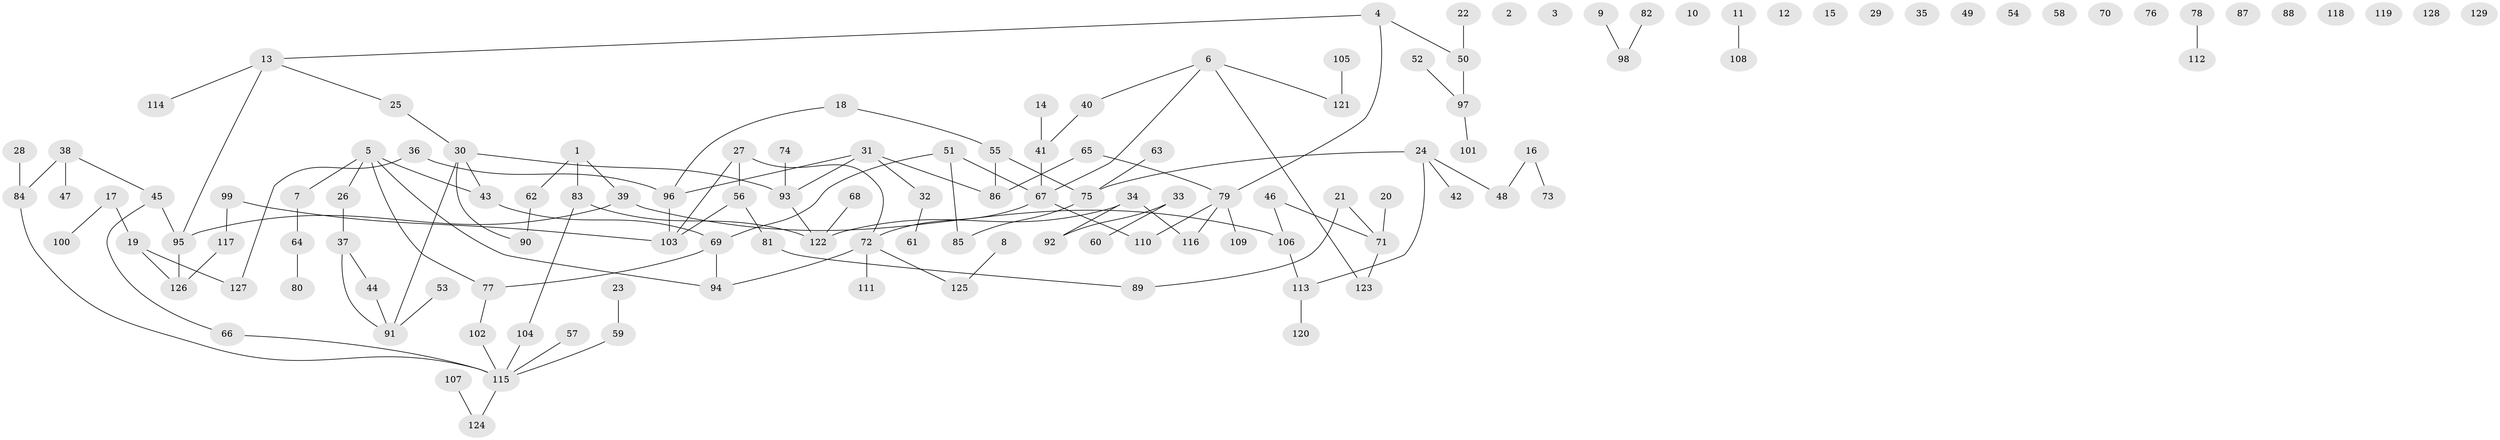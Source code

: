 // coarse degree distribution, {4: 0.06666666666666667, 6: 0.06666666666666667, 1: 0.3111111111111111, 3: 0.15555555555555556, 2: 0.26666666666666666, 5: 0.08888888888888889, 8: 0.022222222222222223, 7: 0.022222222222222223}
// Generated by graph-tools (version 1.1) at 2025/48/03/04/25 22:48:22]
// undirected, 129 vertices, 130 edges
graph export_dot {
  node [color=gray90,style=filled];
  1;
  2;
  3;
  4;
  5;
  6;
  7;
  8;
  9;
  10;
  11;
  12;
  13;
  14;
  15;
  16;
  17;
  18;
  19;
  20;
  21;
  22;
  23;
  24;
  25;
  26;
  27;
  28;
  29;
  30;
  31;
  32;
  33;
  34;
  35;
  36;
  37;
  38;
  39;
  40;
  41;
  42;
  43;
  44;
  45;
  46;
  47;
  48;
  49;
  50;
  51;
  52;
  53;
  54;
  55;
  56;
  57;
  58;
  59;
  60;
  61;
  62;
  63;
  64;
  65;
  66;
  67;
  68;
  69;
  70;
  71;
  72;
  73;
  74;
  75;
  76;
  77;
  78;
  79;
  80;
  81;
  82;
  83;
  84;
  85;
  86;
  87;
  88;
  89;
  90;
  91;
  92;
  93;
  94;
  95;
  96;
  97;
  98;
  99;
  100;
  101;
  102;
  103;
  104;
  105;
  106;
  107;
  108;
  109;
  110;
  111;
  112;
  113;
  114;
  115;
  116;
  117;
  118;
  119;
  120;
  121;
  122;
  123;
  124;
  125;
  126;
  127;
  128;
  129;
  1 -- 39;
  1 -- 62;
  1 -- 83;
  4 -- 13;
  4 -- 50;
  4 -- 79;
  5 -- 7;
  5 -- 26;
  5 -- 43;
  5 -- 77;
  5 -- 94;
  6 -- 40;
  6 -- 67;
  6 -- 121;
  6 -- 123;
  7 -- 64;
  8 -- 125;
  9 -- 98;
  11 -- 108;
  13 -- 25;
  13 -- 95;
  13 -- 114;
  14 -- 41;
  16 -- 48;
  16 -- 73;
  17 -- 19;
  17 -- 100;
  18 -- 55;
  18 -- 96;
  19 -- 126;
  19 -- 127;
  20 -- 71;
  21 -- 71;
  21 -- 89;
  22 -- 50;
  23 -- 59;
  24 -- 42;
  24 -- 48;
  24 -- 75;
  24 -- 113;
  25 -- 30;
  26 -- 37;
  27 -- 56;
  27 -- 72;
  27 -- 103;
  28 -- 84;
  30 -- 43;
  30 -- 90;
  30 -- 91;
  30 -- 93;
  31 -- 32;
  31 -- 86;
  31 -- 93;
  31 -- 96;
  32 -- 61;
  33 -- 60;
  33 -- 92;
  34 -- 92;
  34 -- 116;
  34 -- 122;
  36 -- 96;
  36 -- 127;
  37 -- 44;
  37 -- 91;
  38 -- 45;
  38 -- 47;
  38 -- 84;
  39 -- 95;
  39 -- 106;
  40 -- 41;
  41 -- 67;
  43 -- 69;
  44 -- 91;
  45 -- 66;
  45 -- 95;
  46 -- 71;
  46 -- 106;
  50 -- 97;
  51 -- 67;
  51 -- 69;
  51 -- 85;
  52 -- 97;
  53 -- 91;
  55 -- 75;
  55 -- 86;
  56 -- 81;
  56 -- 103;
  57 -- 115;
  59 -- 115;
  62 -- 90;
  63 -- 75;
  64 -- 80;
  65 -- 79;
  65 -- 86;
  66 -- 115;
  67 -- 72;
  67 -- 110;
  68 -- 122;
  69 -- 77;
  69 -- 94;
  71 -- 123;
  72 -- 94;
  72 -- 111;
  72 -- 125;
  74 -- 93;
  75 -- 85;
  77 -- 102;
  78 -- 112;
  79 -- 109;
  79 -- 110;
  79 -- 116;
  81 -- 89;
  82 -- 98;
  83 -- 104;
  83 -- 122;
  84 -- 115;
  93 -- 122;
  95 -- 126;
  96 -- 103;
  97 -- 101;
  99 -- 103;
  99 -- 117;
  102 -- 115;
  104 -- 115;
  105 -- 121;
  106 -- 113;
  107 -- 124;
  113 -- 120;
  115 -- 124;
  117 -- 126;
}
